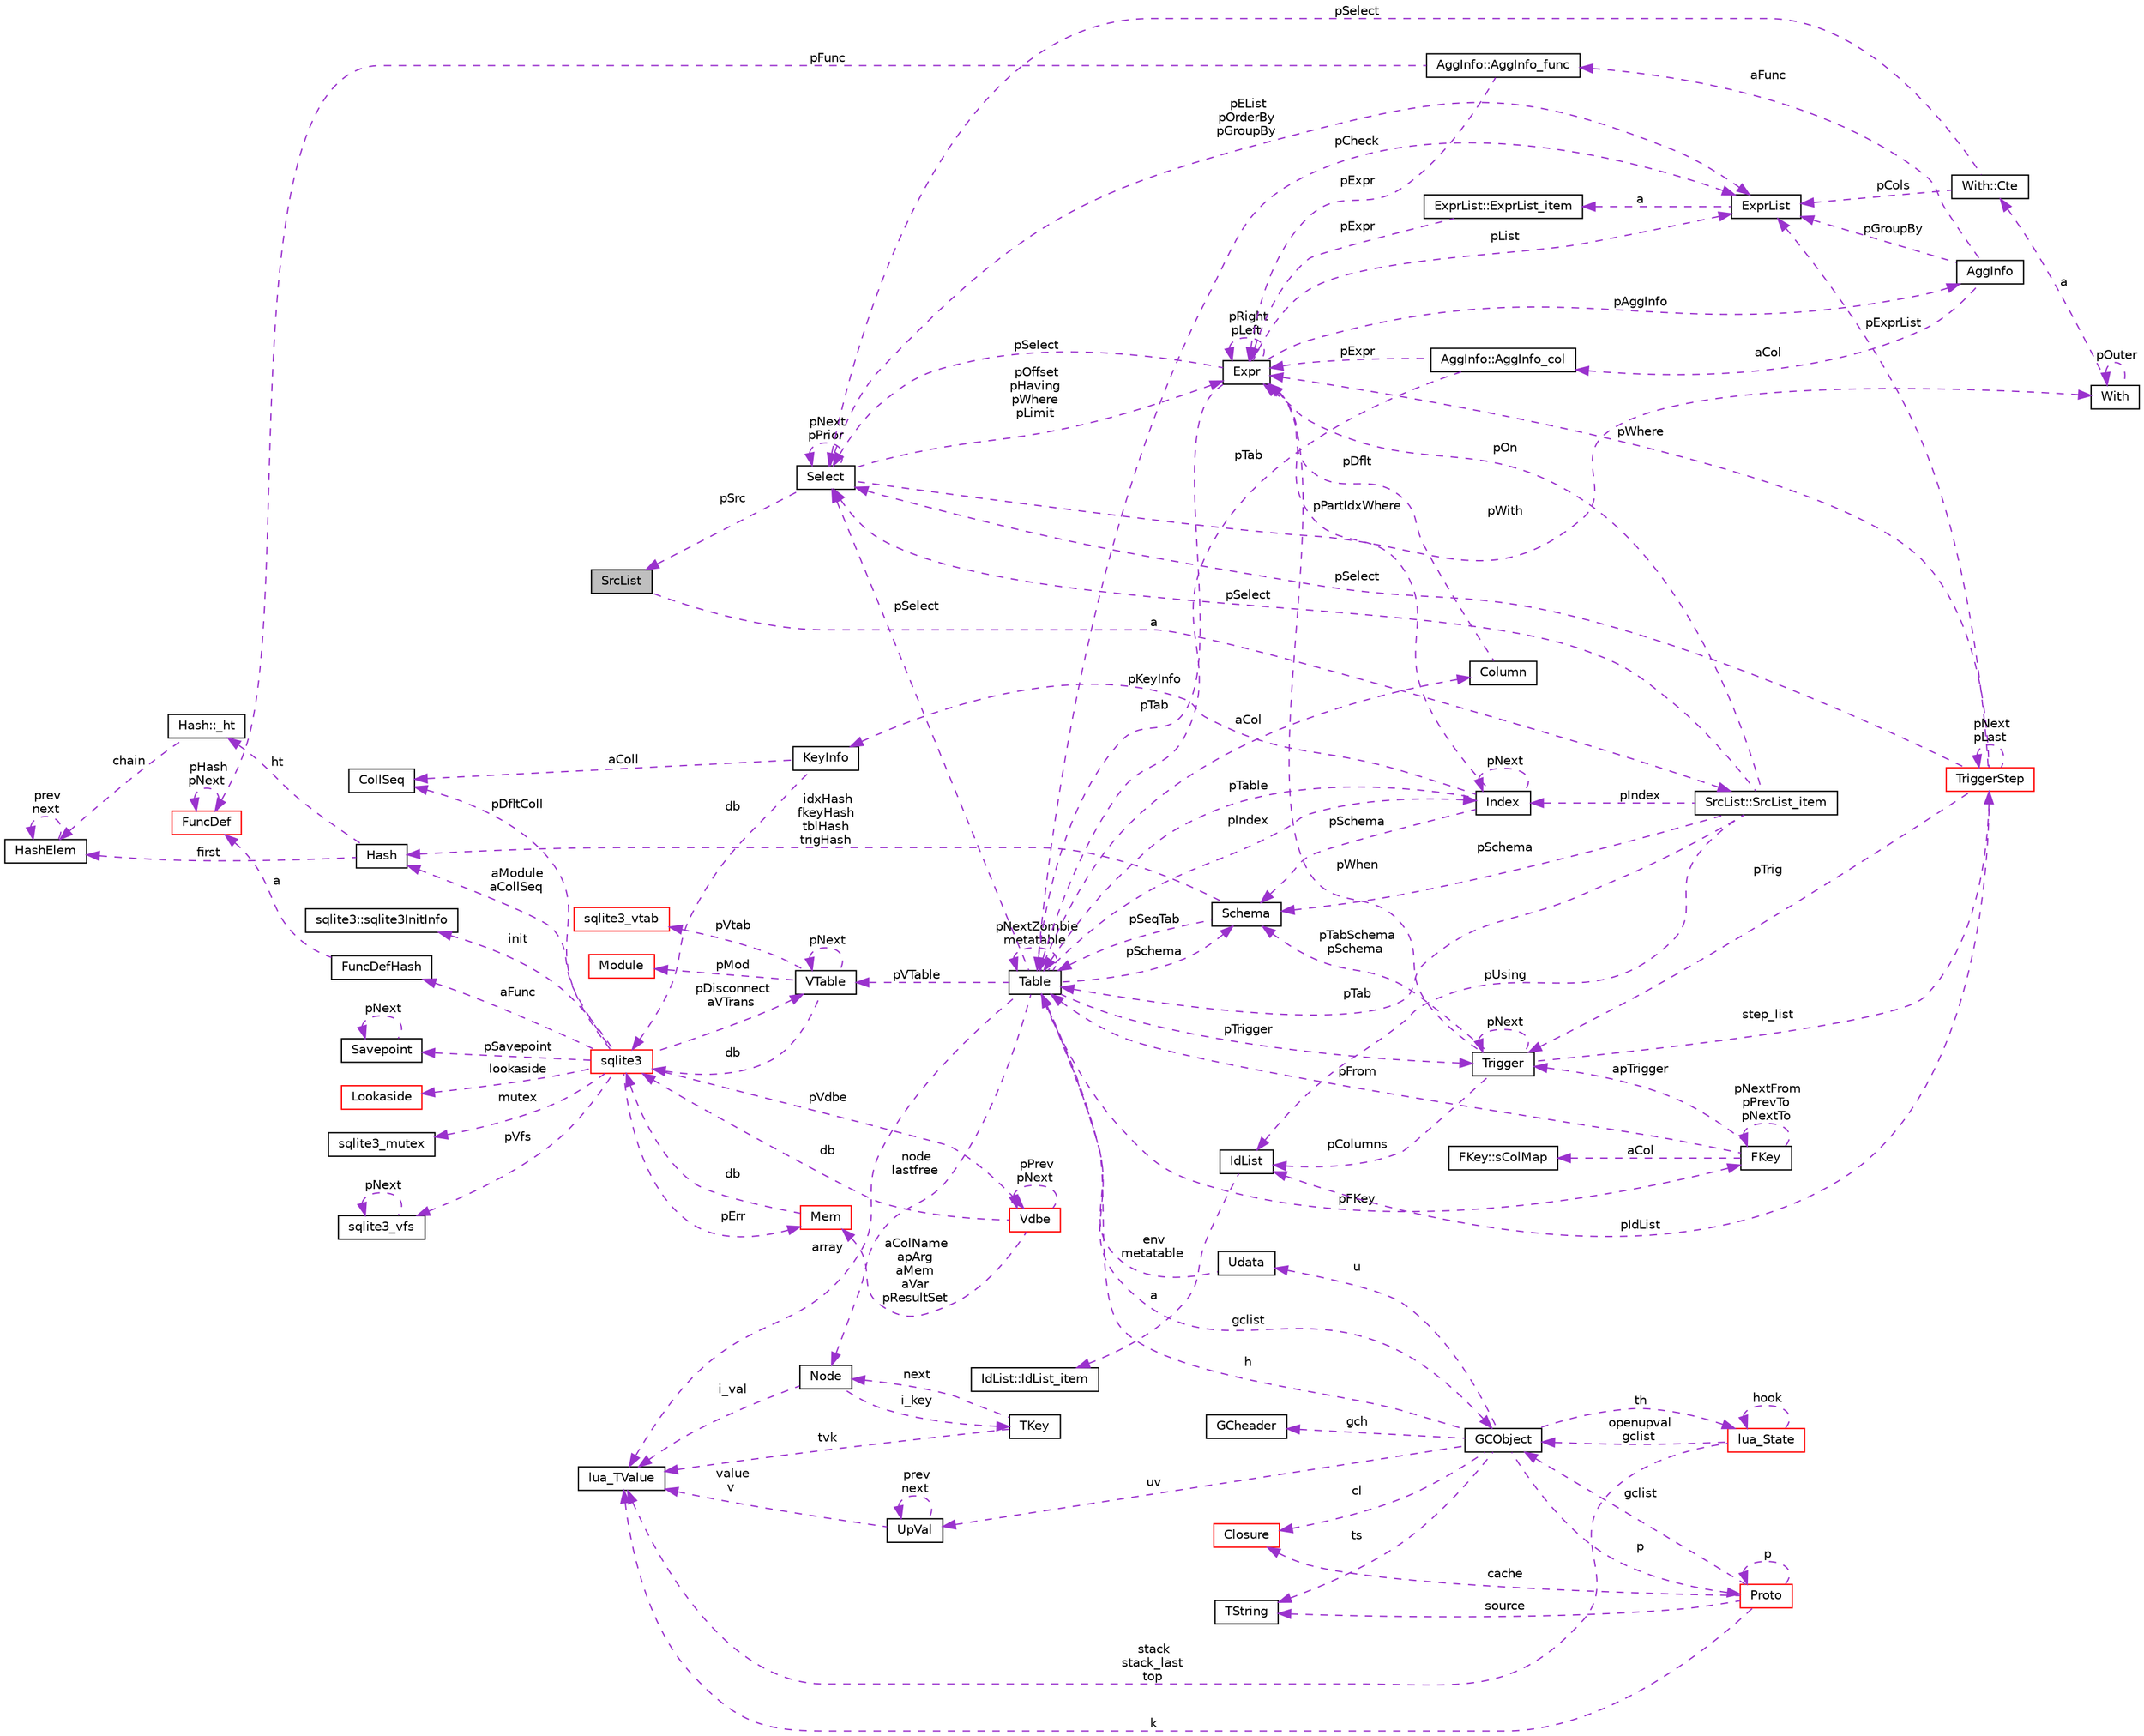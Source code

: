 digraph "SrcList"
{
  edge [fontname="Helvetica",fontsize="10",labelfontname="Helvetica",labelfontsize="10"];
  node [fontname="Helvetica",fontsize="10",shape=record];
  rankdir="LR";
  Node1 [label="SrcList",height=0.2,width=0.4,color="black", fillcolor="grey75", style="filled", fontcolor="black"];
  Node2 -> Node1 [dir="back",color="darkorchid3",fontsize="10",style="dashed",label=" a" ,fontname="Helvetica"];
  Node2 [label="SrcList::SrcList_item",height=0.2,width=0.4,color="black", fillcolor="white", style="filled",URL="$struct_src_list_1_1_src_list__item.html"];
  Node3 -> Node2 [dir="back",color="darkorchid3",fontsize="10",style="dashed",label=" pSchema" ,fontname="Helvetica"];
  Node3 [label="Schema",height=0.2,width=0.4,color="black", fillcolor="white", style="filled",URL="$struct_schema.html"];
  Node4 -> Node3 [dir="back",color="darkorchid3",fontsize="10",style="dashed",label=" pSeqTab" ,fontname="Helvetica"];
  Node4 [label="Table",height=0.2,width=0.4,color="black", fillcolor="white", style="filled",URL="$struct_table.html"];
  Node5 -> Node4 [dir="back",color="darkorchid3",fontsize="10",style="dashed",label=" node\nlastfree" ,fontname="Helvetica"];
  Node5 [label="Node",height=0.2,width=0.4,color="black", fillcolor="white", style="filled",URL="$struct_node.html"];
  Node6 -> Node5 [dir="back",color="darkorchid3",fontsize="10",style="dashed",label=" i_val" ,fontname="Helvetica"];
  Node6 [label="lua_TValue",height=0.2,width=0.4,color="black", fillcolor="white", style="filled",URL="$structlua___t_value.html"];
  Node7 -> Node5 [dir="back",color="darkorchid3",fontsize="10",style="dashed",label=" i_key" ,fontname="Helvetica"];
  Node7 [label="TKey",height=0.2,width=0.4,color="black", fillcolor="white", style="filled",URL="$union_t_key.html"];
  Node5 -> Node7 [dir="back",color="darkorchid3",fontsize="10",style="dashed",label=" next" ,fontname="Helvetica"];
  Node6 -> Node7 [dir="back",color="darkorchid3",fontsize="10",style="dashed",label=" tvk" ,fontname="Helvetica"];
  Node3 -> Node4 [dir="back",color="darkorchid3",fontsize="10",style="dashed",label=" pSchema" ,fontname="Helvetica"];
  Node6 -> Node4 [dir="back",color="darkorchid3",fontsize="10",style="dashed",label=" array" ,fontname="Helvetica"];
  Node8 -> Node4 [dir="back",color="darkorchid3",fontsize="10",style="dashed",label=" aCol" ,fontname="Helvetica"];
  Node8 [label="Column",height=0.2,width=0.4,color="black", fillcolor="white", style="filled",URL="$struct_column.html"];
  Node9 -> Node8 [dir="back",color="darkorchid3",fontsize="10",style="dashed",label=" pDflt" ,fontname="Helvetica"];
  Node9 [label="Expr",height=0.2,width=0.4,color="black", fillcolor="white", style="filled",URL="$struct_expr.html"];
  Node10 -> Node9 [dir="back",color="darkorchid3",fontsize="10",style="dashed",label=" pAggInfo" ,fontname="Helvetica"];
  Node10 [label="AggInfo",height=0.2,width=0.4,color="black", fillcolor="white", style="filled",URL="$struct_agg_info.html"];
  Node11 -> Node10 [dir="back",color="darkorchid3",fontsize="10",style="dashed",label=" aCol" ,fontname="Helvetica"];
  Node11 [label="AggInfo::AggInfo_col",height=0.2,width=0.4,color="black", fillcolor="white", style="filled",URL="$struct_agg_info_1_1_agg_info__col.html"];
  Node9 -> Node11 [dir="back",color="darkorchid3",fontsize="10",style="dashed",label=" pExpr" ,fontname="Helvetica"];
  Node4 -> Node11 [dir="back",color="darkorchid3",fontsize="10",style="dashed",label=" pTab" ,fontname="Helvetica"];
  Node12 -> Node10 [dir="back",color="darkorchid3",fontsize="10",style="dashed",label=" aFunc" ,fontname="Helvetica"];
  Node12 [label="AggInfo::AggInfo_func",height=0.2,width=0.4,color="black", fillcolor="white", style="filled",URL="$struct_agg_info_1_1_agg_info__func.html"];
  Node9 -> Node12 [dir="back",color="darkorchid3",fontsize="10",style="dashed",label=" pExpr" ,fontname="Helvetica"];
  Node13 -> Node12 [dir="back",color="darkorchid3",fontsize="10",style="dashed",label=" pFunc" ,fontname="Helvetica"];
  Node13 [label="FuncDef",height=0.2,width=0.4,color="red", fillcolor="white", style="filled",URL="$struct_func_def.html"];
  Node13 -> Node13 [dir="back",color="darkorchid3",fontsize="10",style="dashed",label=" pHash\npNext" ,fontname="Helvetica"];
  Node14 -> Node10 [dir="back",color="darkorchid3",fontsize="10",style="dashed",label=" pGroupBy" ,fontname="Helvetica"];
  Node14 [label="ExprList",height=0.2,width=0.4,color="black", fillcolor="white", style="filled",URL="$struct_expr_list.html"];
  Node15 -> Node14 [dir="back",color="darkorchid3",fontsize="10",style="dashed",label=" a" ,fontname="Helvetica"];
  Node15 [label="ExprList::ExprList_item",height=0.2,width=0.4,color="black", fillcolor="white", style="filled",URL="$struct_expr_list_1_1_expr_list__item.html"];
  Node9 -> Node15 [dir="back",color="darkorchid3",fontsize="10",style="dashed",label=" pExpr" ,fontname="Helvetica"];
  Node9 -> Node9 [dir="back",color="darkorchid3",fontsize="10",style="dashed",label=" pRight\npLeft" ,fontname="Helvetica"];
  Node4 -> Node9 [dir="back",color="darkorchid3",fontsize="10",style="dashed",label=" pTab" ,fontname="Helvetica"];
  Node16 -> Node9 [dir="back",color="darkorchid3",fontsize="10",style="dashed",label=" pSelect" ,fontname="Helvetica"];
  Node16 [label="Select",height=0.2,width=0.4,color="black", fillcolor="white", style="filled",URL="$struct_select.html"];
  Node9 -> Node16 [dir="back",color="darkorchid3",fontsize="10",style="dashed",label=" pOffset\npHaving\npWhere\npLimit" ,fontname="Helvetica"];
  Node17 -> Node16 [dir="back",color="darkorchid3",fontsize="10",style="dashed",label=" pWith" ,fontname="Helvetica"];
  Node17 [label="With",height=0.2,width=0.4,color="black", fillcolor="white", style="filled",URL="$struct_with.html"];
  Node18 -> Node17 [dir="back",color="darkorchid3",fontsize="10",style="dashed",label=" a" ,fontname="Helvetica"];
  Node18 [label="With::Cte",height=0.2,width=0.4,color="black", fillcolor="white", style="filled",URL="$struct_with_1_1_cte.html"];
  Node16 -> Node18 [dir="back",color="darkorchid3",fontsize="10",style="dashed",label=" pSelect" ,fontname="Helvetica"];
  Node14 -> Node18 [dir="back",color="darkorchid3",fontsize="10",style="dashed",label=" pCols" ,fontname="Helvetica"];
  Node17 -> Node17 [dir="back",color="darkorchid3",fontsize="10",style="dashed",label=" pOuter" ,fontname="Helvetica"];
  Node16 -> Node16 [dir="back",color="darkorchid3",fontsize="10",style="dashed",label=" pNext\npPrior" ,fontname="Helvetica"];
  Node1 -> Node16 [dir="back",color="darkorchid3",fontsize="10",style="dashed",label=" pSrc" ,fontname="Helvetica"];
  Node14 -> Node16 [dir="back",color="darkorchid3",fontsize="10",style="dashed",label=" pEList\npOrderBy\npGroupBy" ,fontname="Helvetica"];
  Node14 -> Node9 [dir="back",color="darkorchid3",fontsize="10",style="dashed",label=" pList" ,fontname="Helvetica"];
  Node19 -> Node4 [dir="back",color="darkorchid3",fontsize="10",style="dashed",label=" pFKey" ,fontname="Helvetica"];
  Node19 [label="FKey",height=0.2,width=0.4,color="black", fillcolor="white", style="filled",URL="$struct_f_key.html"];
  Node20 -> Node19 [dir="back",color="darkorchid3",fontsize="10",style="dashed",label=" aCol" ,fontname="Helvetica"];
  Node20 [label="FKey::sColMap",height=0.2,width=0.4,color="black", fillcolor="white", style="filled",URL="$struct_f_key_1_1s_col_map.html"];
  Node19 -> Node19 [dir="back",color="darkorchid3",fontsize="10",style="dashed",label=" pNextFrom\npPrevTo\npNextTo" ,fontname="Helvetica"];
  Node4 -> Node19 [dir="back",color="darkorchid3",fontsize="10",style="dashed",label=" pFrom" ,fontname="Helvetica"];
  Node21 -> Node19 [dir="back",color="darkorchid3",fontsize="10",style="dashed",label=" apTrigger" ,fontname="Helvetica"];
  Node21 [label="Trigger",height=0.2,width=0.4,color="black", fillcolor="white", style="filled",URL="$struct_trigger.html"];
  Node22 -> Node21 [dir="back",color="darkorchid3",fontsize="10",style="dashed",label=" step_list" ,fontname="Helvetica"];
  Node22 [label="TriggerStep",height=0.2,width=0.4,color="red", fillcolor="white", style="filled",URL="$struct_trigger_step.html"];
  Node22 -> Node22 [dir="back",color="darkorchid3",fontsize="10",style="dashed",label=" pNext\npLast" ,fontname="Helvetica"];
  Node9 -> Node22 [dir="back",color="darkorchid3",fontsize="10",style="dashed",label=" pWhere" ,fontname="Helvetica"];
  Node23 -> Node22 [dir="back",color="darkorchid3",fontsize="10",style="dashed",label=" pIdList" ,fontname="Helvetica"];
  Node23 [label="IdList",height=0.2,width=0.4,color="black", fillcolor="white", style="filled",URL="$struct_id_list.html"];
  Node24 -> Node23 [dir="back",color="darkorchid3",fontsize="10",style="dashed",label=" a" ,fontname="Helvetica"];
  Node24 [label="IdList::IdList_item",height=0.2,width=0.4,color="black", fillcolor="white", style="filled",URL="$struct_id_list_1_1_id_list__item.html"];
  Node16 -> Node22 [dir="back",color="darkorchid3",fontsize="10",style="dashed",label=" pSelect" ,fontname="Helvetica"];
  Node21 -> Node22 [dir="back",color="darkorchid3",fontsize="10",style="dashed",label=" pTrig" ,fontname="Helvetica"];
  Node14 -> Node22 [dir="back",color="darkorchid3",fontsize="10",style="dashed",label=" pExprList" ,fontname="Helvetica"];
  Node3 -> Node21 [dir="back",color="darkorchid3",fontsize="10",style="dashed",label=" pTabSchema\npSchema" ,fontname="Helvetica"];
  Node9 -> Node21 [dir="back",color="darkorchid3",fontsize="10",style="dashed",label=" pWhen" ,fontname="Helvetica"];
  Node23 -> Node21 [dir="back",color="darkorchid3",fontsize="10",style="dashed",label=" pColumns" ,fontname="Helvetica"];
  Node21 -> Node21 [dir="back",color="darkorchid3",fontsize="10",style="dashed",label=" pNext" ,fontname="Helvetica"];
  Node25 -> Node4 [dir="back",color="darkorchid3",fontsize="10",style="dashed",label=" pVTable" ,fontname="Helvetica"];
  Node25 [label="VTable",height=0.2,width=0.4,color="black", fillcolor="white", style="filled",URL="$struct_v_table.html"];
  Node26 -> Node25 [dir="back",color="darkorchid3",fontsize="10",style="dashed",label=" db" ,fontname="Helvetica"];
  Node26 [label="sqlite3",height=0.2,width=0.4,color="red", fillcolor="white", style="filled",URL="$structsqlite3.html"];
  Node27 -> Node26 [dir="back",color="darkorchid3",fontsize="10",style="dashed",label=" pErr" ,fontname="Helvetica"];
  Node27 [label="Mem",height=0.2,width=0.4,color="red", fillcolor="white", style="filled",URL="$struct_mem.html"];
  Node26 -> Node27 [dir="back",color="darkorchid3",fontsize="10",style="dashed",label=" db" ,fontname="Helvetica"];
  Node28 -> Node26 [dir="back",color="darkorchid3",fontsize="10",style="dashed",label=" pVdbe" ,fontname="Helvetica"];
  Node28 [label="Vdbe",height=0.2,width=0.4,color="red", fillcolor="white", style="filled",URL="$struct_vdbe.html"];
  Node28 -> Node28 [dir="back",color="darkorchid3",fontsize="10",style="dashed",label=" pPrev\npNext" ,fontname="Helvetica"];
  Node27 -> Node28 [dir="back",color="darkorchid3",fontsize="10",style="dashed",label=" aColName\napArg\naMem\naVar\npResultSet" ,fontname="Helvetica"];
  Node26 -> Node28 [dir="back",color="darkorchid3",fontsize="10",style="dashed",label=" db" ,fontname="Helvetica"];
  Node29 -> Node26 [dir="back",color="darkorchid3",fontsize="10",style="dashed",label=" pSavepoint" ,fontname="Helvetica"];
  Node29 [label="Savepoint",height=0.2,width=0.4,color="black", fillcolor="white", style="filled",URL="$struct_savepoint.html"];
  Node29 -> Node29 [dir="back",color="darkorchid3",fontsize="10",style="dashed",label=" pNext" ,fontname="Helvetica"];
  Node30 -> Node26 [dir="back",color="darkorchid3",fontsize="10",style="dashed",label=" aFunc" ,fontname="Helvetica"];
  Node30 [label="FuncDefHash",height=0.2,width=0.4,color="black", fillcolor="white", style="filled",URL="$struct_func_def_hash.html"];
  Node13 -> Node30 [dir="back",color="darkorchid3",fontsize="10",style="dashed",label=" a" ,fontname="Helvetica"];
  Node31 -> Node26 [dir="back",color="darkorchid3",fontsize="10",style="dashed",label=" lookaside" ,fontname="Helvetica"];
  Node31 [label="Lookaside",height=0.2,width=0.4,color="red", fillcolor="white", style="filled",URL="$struct_lookaside.html"];
  Node32 -> Node26 [dir="back",color="darkorchid3",fontsize="10",style="dashed",label=" mutex" ,fontname="Helvetica"];
  Node32 [label="sqlite3_mutex",height=0.2,width=0.4,color="black", fillcolor="white", style="filled",URL="$structsqlite3__mutex.html"];
  Node33 -> Node26 [dir="back",color="darkorchid3",fontsize="10",style="dashed",label=" pVfs" ,fontname="Helvetica"];
  Node33 [label="sqlite3_vfs",height=0.2,width=0.4,color="black", fillcolor="white", style="filled",URL="$structsqlite3__vfs.html"];
  Node33 -> Node33 [dir="back",color="darkorchid3",fontsize="10",style="dashed",label=" pNext" ,fontname="Helvetica"];
  Node34 -> Node26 [dir="back",color="darkorchid3",fontsize="10",style="dashed",label=" init" ,fontname="Helvetica"];
  Node34 [label="sqlite3::sqlite3InitInfo",height=0.2,width=0.4,color="black", fillcolor="white", style="filled",URL="$structsqlite3_1_1sqlite3_init_info.html"];
  Node35 -> Node26 [dir="back",color="darkorchid3",fontsize="10",style="dashed",label=" pDfltColl" ,fontname="Helvetica"];
  Node35 [label="CollSeq",height=0.2,width=0.4,color="black", fillcolor="white", style="filled",URL="$struct_coll_seq.html"];
  Node25 -> Node26 [dir="back",color="darkorchid3",fontsize="10",style="dashed",label=" pDisconnect\naVTrans" ,fontname="Helvetica"];
  Node36 -> Node26 [dir="back",color="darkorchid3",fontsize="10",style="dashed",label=" aModule\naCollSeq" ,fontname="Helvetica"];
  Node36 [label="Hash",height=0.2,width=0.4,color="black", fillcolor="white", style="filled",URL="$struct_hash.html"];
  Node37 -> Node36 [dir="back",color="darkorchid3",fontsize="10",style="dashed",label=" ht" ,fontname="Helvetica"];
  Node37 [label="Hash::_ht",height=0.2,width=0.4,color="black", fillcolor="white", style="filled",URL="$struct_hash_1_1__ht.html"];
  Node38 -> Node37 [dir="back",color="darkorchid3",fontsize="10",style="dashed",label=" chain" ,fontname="Helvetica"];
  Node38 [label="HashElem",height=0.2,width=0.4,color="black", fillcolor="white", style="filled",URL="$struct_hash_elem.html"];
  Node38 -> Node38 [dir="back",color="darkorchid3",fontsize="10",style="dashed",label=" prev\nnext" ,fontname="Helvetica"];
  Node38 -> Node36 [dir="back",color="darkorchid3",fontsize="10",style="dashed",label=" first" ,fontname="Helvetica"];
  Node25 -> Node25 [dir="back",color="darkorchid3",fontsize="10",style="dashed",label=" pNext" ,fontname="Helvetica"];
  Node39 -> Node25 [dir="back",color="darkorchid3",fontsize="10",style="dashed",label=" pMod" ,fontname="Helvetica"];
  Node39 [label="Module",height=0.2,width=0.4,color="red", fillcolor="white", style="filled",URL="$struct_module.html"];
  Node40 -> Node25 [dir="back",color="darkorchid3",fontsize="10",style="dashed",label=" pVtab" ,fontname="Helvetica"];
  Node40 [label="sqlite3_vtab",height=0.2,width=0.4,color="red", fillcolor="white", style="filled",URL="$structsqlite3__vtab.html"];
  Node4 -> Node4 [dir="back",color="darkorchid3",fontsize="10",style="dashed",label=" pNextZombie\nmetatable" ,fontname="Helvetica"];
  Node21 -> Node4 [dir="back",color="darkorchid3",fontsize="10",style="dashed",label=" pTrigger" ,fontname="Helvetica"];
  Node16 -> Node4 [dir="back",color="darkorchid3",fontsize="10",style="dashed",label=" pSelect" ,fontname="Helvetica"];
  Node41 -> Node4 [dir="back",color="darkorchid3",fontsize="10",style="dashed",label=" gclist" ,fontname="Helvetica"];
  Node41 [label="GCObject",height=0.2,width=0.4,color="black", fillcolor="white", style="filled",URL="$union_g_c_object.html"];
  Node42 -> Node41 [dir="back",color="darkorchid3",fontsize="10",style="dashed",label=" uv" ,fontname="Helvetica"];
  Node42 [label="UpVal",height=0.2,width=0.4,color="black", fillcolor="white", style="filled",URL="$struct_up_val.html"];
  Node42 -> Node42 [dir="back",color="darkorchid3",fontsize="10",style="dashed",label=" prev\nnext" ,fontname="Helvetica"];
  Node6 -> Node42 [dir="back",color="darkorchid3",fontsize="10",style="dashed",label=" value\nv" ,fontname="Helvetica"];
  Node43 -> Node41 [dir="back",color="darkorchid3",fontsize="10",style="dashed",label=" p" ,fontname="Helvetica"];
  Node43 [label="Proto",height=0.2,width=0.4,color="red", fillcolor="white", style="filled",URL="$struct_proto.html"];
  Node6 -> Node43 [dir="back",color="darkorchid3",fontsize="10",style="dashed",label=" k" ,fontname="Helvetica"];
  Node43 -> Node43 [dir="back",color="darkorchid3",fontsize="10",style="dashed",label=" p" ,fontname="Helvetica"];
  Node44 -> Node43 [dir="back",color="darkorchid3",fontsize="10",style="dashed",label=" source" ,fontname="Helvetica"];
  Node44 [label="TString",height=0.2,width=0.4,color="black", fillcolor="white", style="filled",URL="$union_t_string.html"];
  Node45 -> Node43 [dir="back",color="darkorchid3",fontsize="10",style="dashed",label=" cache" ,fontname="Helvetica"];
  Node45 [label="Closure",height=0.2,width=0.4,color="red", fillcolor="white", style="filled",URL="$union_closure.html"];
  Node41 -> Node43 [dir="back",color="darkorchid3",fontsize="10",style="dashed",label=" gclist" ,fontname="Helvetica"];
  Node44 -> Node41 [dir="back",color="darkorchid3",fontsize="10",style="dashed",label=" ts" ,fontname="Helvetica"];
  Node45 -> Node41 [dir="back",color="darkorchid3",fontsize="10",style="dashed",label=" cl" ,fontname="Helvetica"];
  Node46 -> Node41 [dir="back",color="darkorchid3",fontsize="10",style="dashed",label=" gch" ,fontname="Helvetica"];
  Node46 [label="GCheader",height=0.2,width=0.4,color="black", fillcolor="white", style="filled",URL="$struct_g_cheader.html"];
  Node4 -> Node41 [dir="back",color="darkorchid3",fontsize="10",style="dashed",label=" h" ,fontname="Helvetica"];
  Node47 -> Node41 [dir="back",color="darkorchid3",fontsize="10",style="dashed",label=" u" ,fontname="Helvetica"];
  Node47 [label="Udata",height=0.2,width=0.4,color="black", fillcolor="white", style="filled",URL="$union_udata.html"];
  Node4 -> Node47 [dir="back",color="darkorchid3",fontsize="10",style="dashed",label=" env\nmetatable" ,fontname="Helvetica"];
  Node48 -> Node41 [dir="back",color="darkorchid3",fontsize="10",style="dashed",label=" th" ,fontname="Helvetica"];
  Node48 [label="lua_State",height=0.2,width=0.4,color="red", fillcolor="white", style="filled",URL="$structlua___state.html"];
  Node6 -> Node48 [dir="back",color="darkorchid3",fontsize="10",style="dashed",label=" stack\nstack_last\ntop" ,fontname="Helvetica"];
  Node41 -> Node48 [dir="back",color="darkorchid3",fontsize="10",style="dashed",label=" openupval\ngclist" ,fontname="Helvetica"];
  Node48 -> Node48 [dir="back",color="darkorchid3",fontsize="10",style="dashed",label=" hook" ,fontname="Helvetica"];
  Node14 -> Node4 [dir="back",color="darkorchid3",fontsize="10",style="dashed",label=" pCheck" ,fontname="Helvetica"];
  Node49 -> Node4 [dir="back",color="darkorchid3",fontsize="10",style="dashed",label=" pIndex" ,fontname="Helvetica"];
  Node49 [label="Index",height=0.2,width=0.4,color="black", fillcolor="white", style="filled",URL="$struct_index.html"];
  Node3 -> Node49 [dir="back",color="darkorchid3",fontsize="10",style="dashed",label=" pSchema" ,fontname="Helvetica"];
  Node9 -> Node49 [dir="back",color="darkorchid3",fontsize="10",style="dashed",label=" pPartIdxWhere" ,fontname="Helvetica"];
  Node4 -> Node49 [dir="back",color="darkorchid3",fontsize="10",style="dashed",label=" pTable" ,fontname="Helvetica"];
  Node50 -> Node49 [dir="back",color="darkorchid3",fontsize="10",style="dashed",label=" pKeyInfo" ,fontname="Helvetica"];
  Node50 [label="KeyInfo",height=0.2,width=0.4,color="black", fillcolor="white", style="filled",URL="$struct_key_info.html"];
  Node26 -> Node50 [dir="back",color="darkorchid3",fontsize="10",style="dashed",label=" db" ,fontname="Helvetica"];
  Node35 -> Node50 [dir="back",color="darkorchid3",fontsize="10",style="dashed",label=" aColl" ,fontname="Helvetica"];
  Node49 -> Node49 [dir="back",color="darkorchid3",fontsize="10",style="dashed",label=" pNext" ,fontname="Helvetica"];
  Node36 -> Node3 [dir="back",color="darkorchid3",fontsize="10",style="dashed",label=" idxHash\nfkeyHash\ntblHash\ntrigHash" ,fontname="Helvetica"];
  Node9 -> Node2 [dir="back",color="darkorchid3",fontsize="10",style="dashed",label=" pOn" ,fontname="Helvetica"];
  Node23 -> Node2 [dir="back",color="darkorchid3",fontsize="10",style="dashed",label=" pUsing" ,fontname="Helvetica"];
  Node4 -> Node2 [dir="back",color="darkorchid3",fontsize="10",style="dashed",label=" pTab" ,fontname="Helvetica"];
  Node16 -> Node2 [dir="back",color="darkorchid3",fontsize="10",style="dashed",label=" pSelect" ,fontname="Helvetica"];
  Node49 -> Node2 [dir="back",color="darkorchid3",fontsize="10",style="dashed",label=" pIndex" ,fontname="Helvetica"];
}
